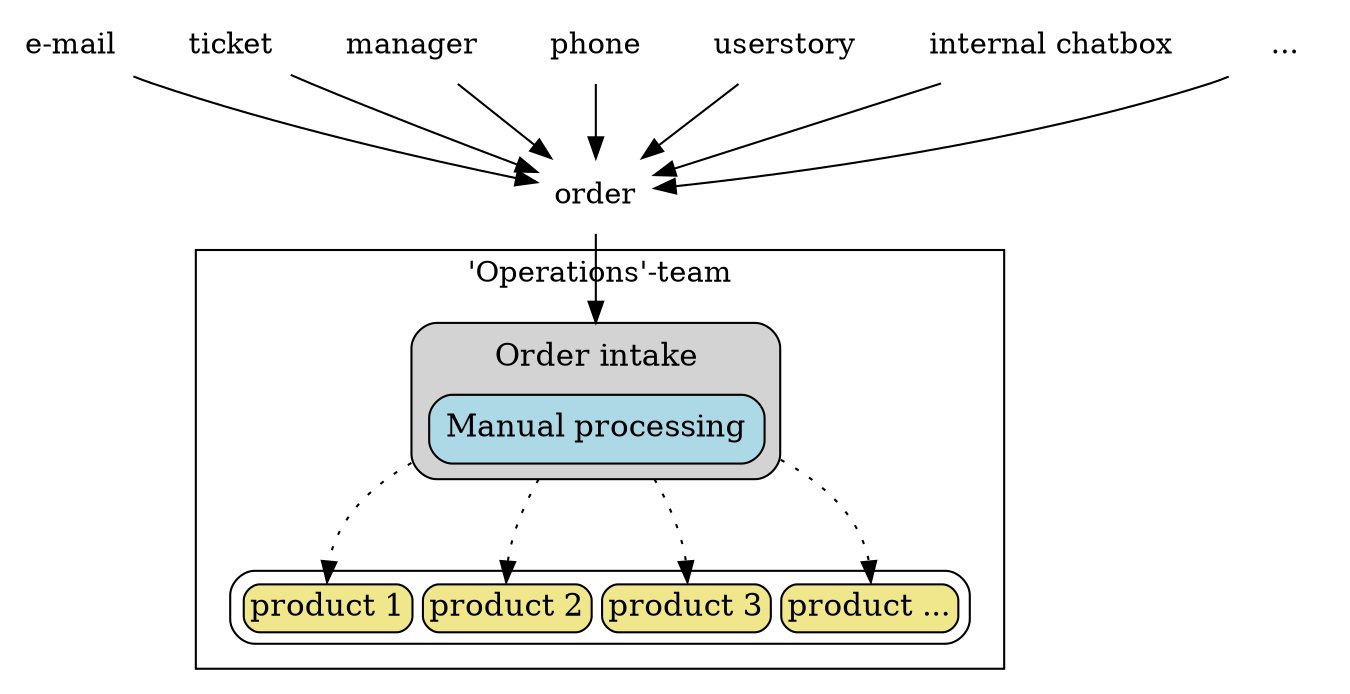 digraph G {
  node [shape="plaintext"];
  
  subgraph A {
    cluster=true
    label="'Operations'-team"
    node [label="\N", fontsize=15, shape=plaintext];
    atbl [label=<
      <TABLE BGCOLOR="lightgray" STYLE="ROUNDED" CELLSPACING="5" WIDTH="50" PORT="a1">
        <TR><TD BORDER="0" >Order intake</TD></TR>
        <TR> 
          <TD  BORDER="0">
            <TABLE BGCOLOR="lightblue" STYLE="ROUNDED" CELLSPACING="5" WIDTH="50"  PORT="a2">
              <TR><TD BORDER="0" PORT="a1">Manual processing</TD></TR> 
            </TABLE>
          </TD>
        </TR>
      </TABLE>
    >, ];

    btbl [label=<
      <TABLE STYLE="ROUNDED" CELLSPACING="5" WIDTH="50" PORT="a1">
        <TR>
          <TD BGCOLOR="khaki" STYLE="ROUNDED" PORT="l1" WIDTH="50">product 1</TD>
          <TD BGCOLOR="khaki" STYLE="ROUNDED" PORT="l2" WIDTH="50">product 2</TD>
          <TD BGCOLOR="khaki" STYLE="ROUNDED" PORT="l3" WIDTH="50">product 3</TD>
          <TD BGCOLOR="khaki" STYLE="ROUNDED" PORT="l4" WIDTH="50">product ...</TD>
        </TR> 
      </TABLE>
    >, ];

  };

  "e-mail" -> order;
  "ticket" -> order;
  "manager" -> order;
  "phone" -> order;
  "userstory" -> order;
  "internal chatbox" -> order;
  "..." -> order;

  order->atbl:a1; 
  atbl:a1->btbl:l1[style="dotted"];
  atbl:a1->btbl:l2[style="dotted"];
  atbl:a1->btbl:l3[style="dotted"];
  atbl:a1->btbl:l4[style="dotted"];
}
